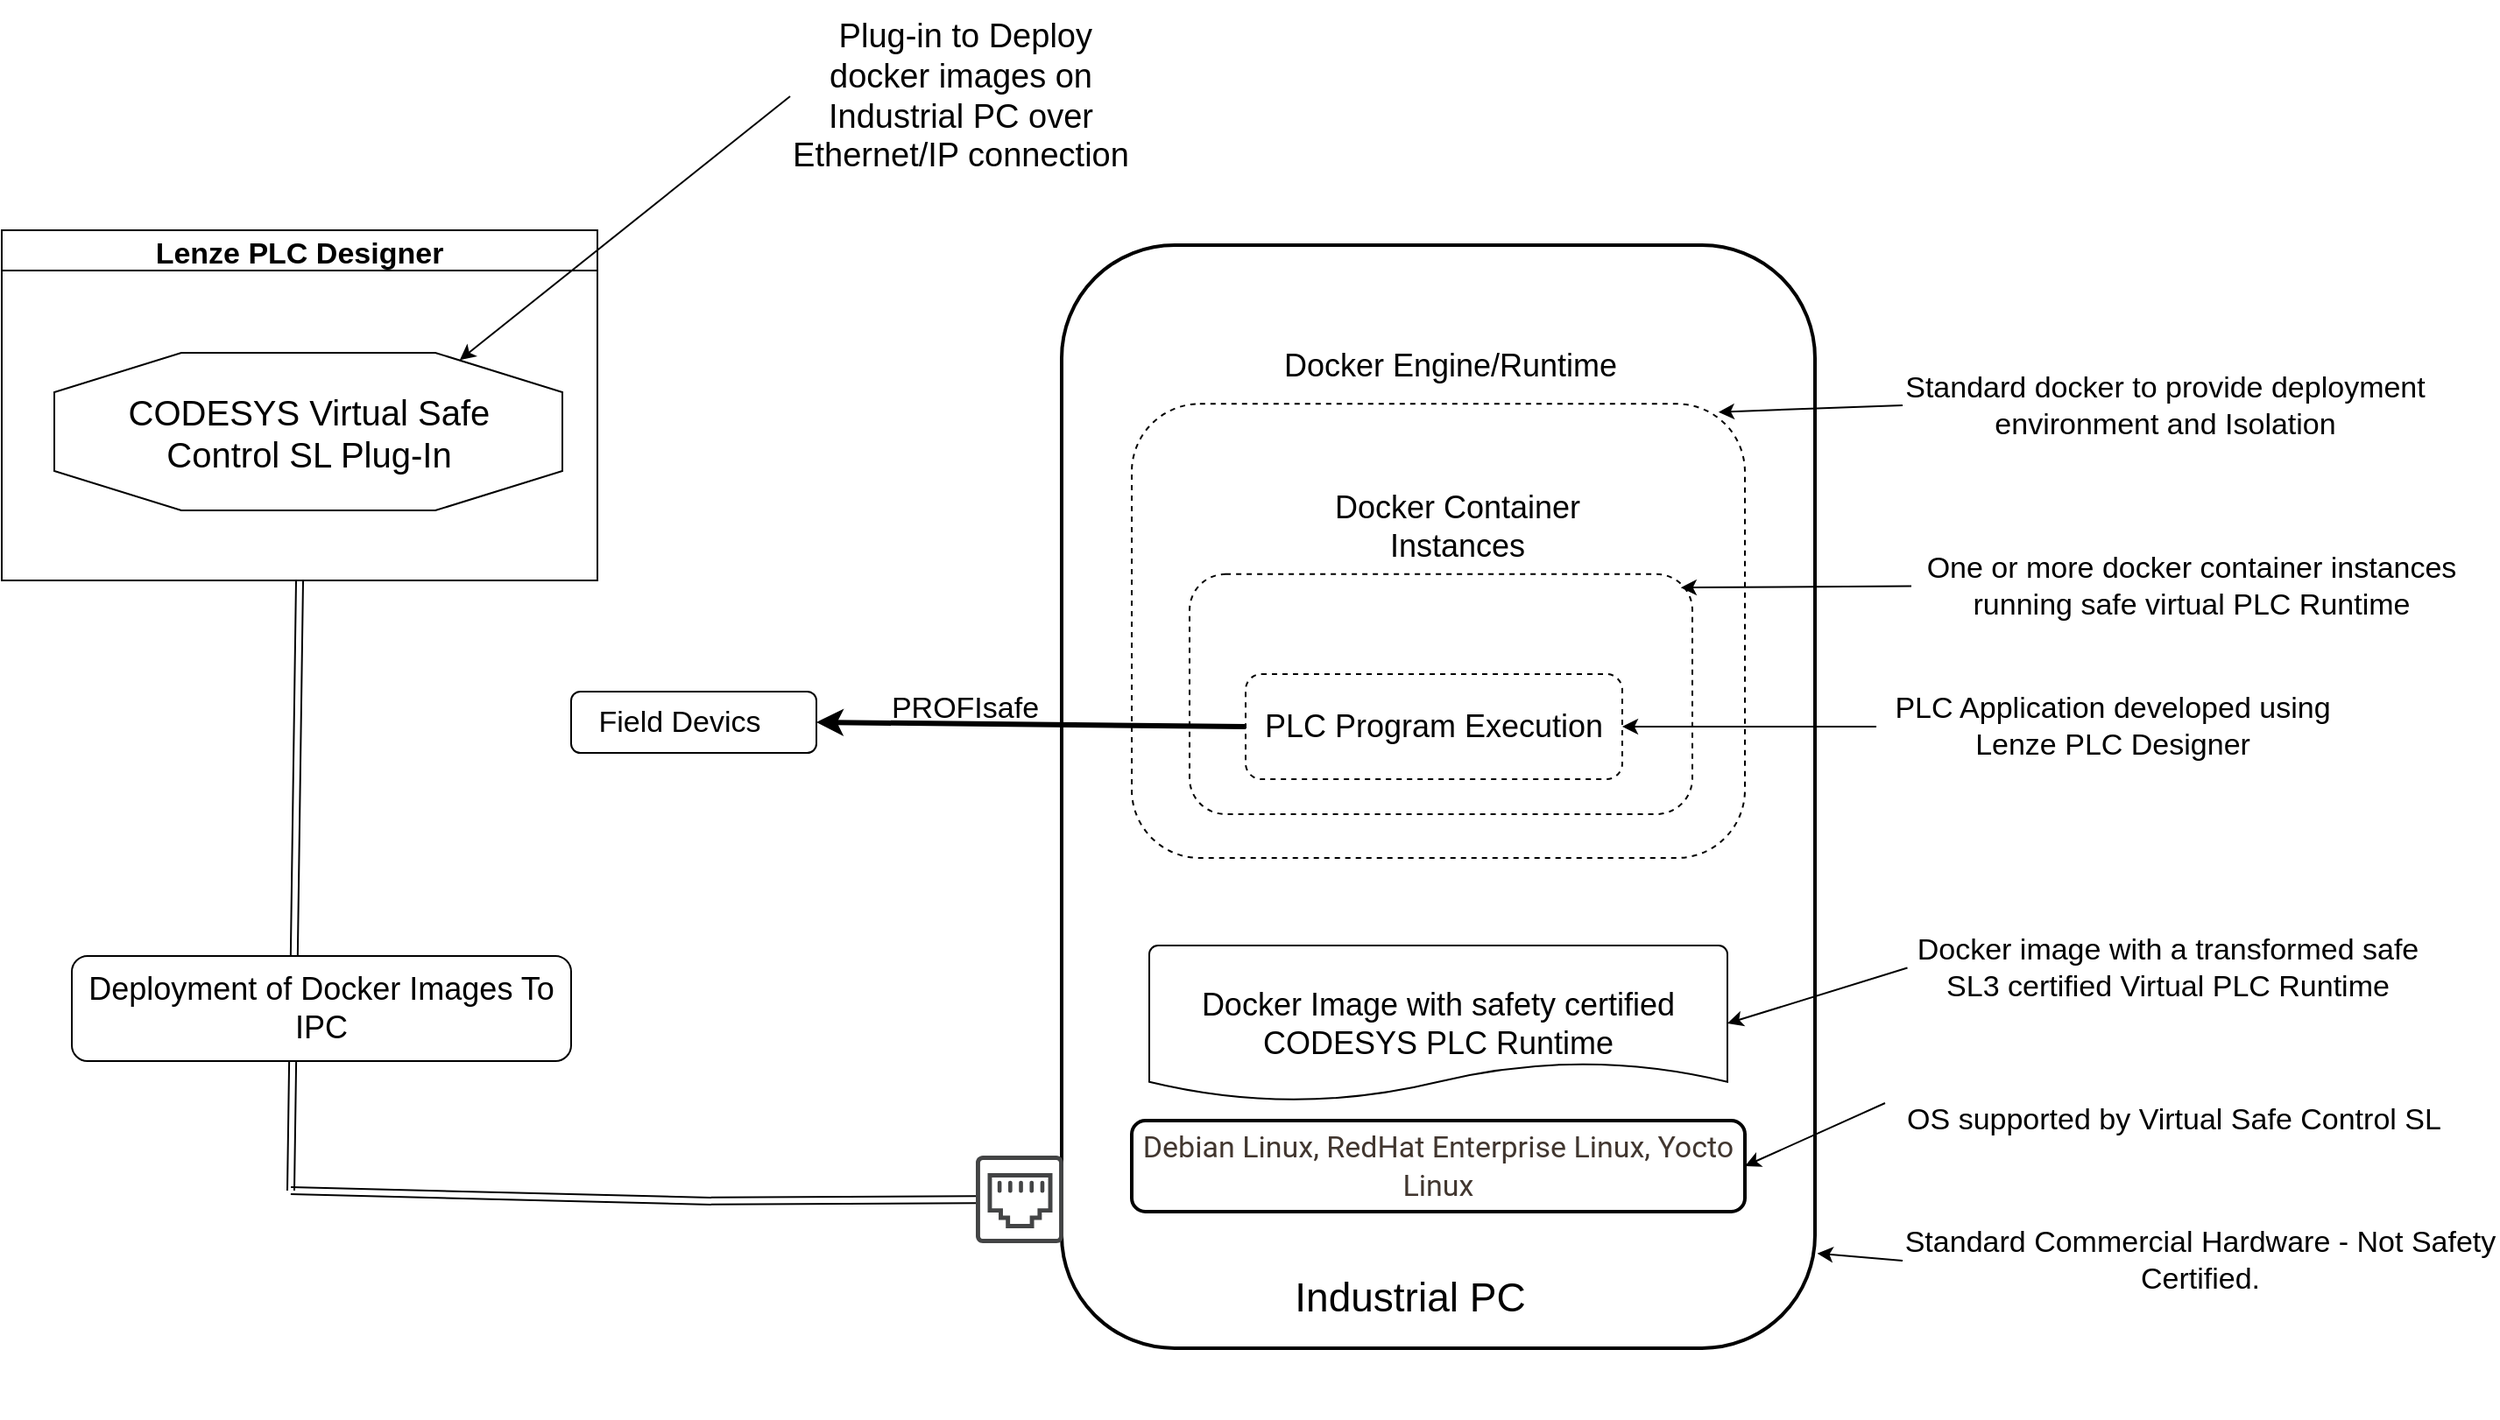 <mxfile version="27.2.0">
  <diagram name="Page-1" id="D7aggsgGusqNKwHGmpUE">
    <mxGraphModel dx="1613" dy="925" grid="1" gridSize="10" guides="1" tooltips="1" connect="1" arrows="1" fold="1" page="1" pageScale="1" pageWidth="850" pageHeight="2200" math="0" shadow="0">
      <root>
        <mxCell id="0" />
        <mxCell id="1" parent="0" />
        <mxCell id="2XYO7jUWF8z6qgWEu6B7-32" value="" style="rounded=1;whiteSpace=wrap;html=1;labelBackgroundColor=none;strokeWidth=2;" parent="1" vertex="1">
          <mxGeometry x="640" y="185" width="430" height="630" as="geometry" />
        </mxCell>
        <mxCell id="2XYO7jUWF8z6qgWEu6B7-1" value="Lenze PLC Designer" style="swimlane;fontSize=17;labelBackgroundColor=none;" parent="1" vertex="1">
          <mxGeometry x="35" y="176.5" width="340" height="200" as="geometry" />
        </mxCell>
        <mxCell id="cCYtjRuljg_lO-Vk8n9Z-22" value="" style="group;labelBackgroundColor=none;" vertex="1" connectable="0" parent="2XYO7jUWF8z6qgWEu6B7-1">
          <mxGeometry x="30" y="70" width="290" height="90" as="geometry" />
        </mxCell>
        <mxCell id="2XYO7jUWF8z6qgWEu6B7-2" value="&lt;h2 style=&quot;text-wrap-mode: wrap; box-sizing: border-box; font-family: Montserrat, sans-serif; line-height: 1.1; color: rgb(51, 51, 51); margin-top: 20px; margin-bottom: 10px; text-align: start; background-color: rgb(255, 255, 255);&quot;&gt;&lt;br&gt;&lt;/h2&gt;" style="verticalLabelPosition=bottom;verticalAlign=top;html=1;shape=mxgraph.basic.polygon;polyCoords=[[0.25,0],[0.75,0],[1,0.25],[1,0.75],[0.75,1],[0.25,1],[0,0.75],[0,0.25]];polyline=0;labelBackgroundColor=none;" parent="cCYtjRuljg_lO-Vk8n9Z-22" vertex="1">
          <mxGeometry width="290" height="90" as="geometry" />
        </mxCell>
        <mxCell id="2XYO7jUWF8z6qgWEu6B7-3" value="CODESYS Virtual Safe Control SL Plug-In" style="text;html=1;align=center;verticalAlign=middle;whiteSpace=wrap;rounded=0;fontSize=20;labelBackgroundColor=none;" parent="cCYtjRuljg_lO-Vk8n9Z-22" vertex="1">
          <mxGeometry x="12.5" y="20" width="265" height="50" as="geometry" />
        </mxCell>
        <mxCell id="2XYO7jUWF8z6qgWEu6B7-11" value="" style="shape=link;html=1;rounded=0;exitX=0.5;exitY=1;exitDx=0;exitDy=0;labelBackgroundColor=none;fontColor=default;" parent="1" source="2XYO7jUWF8z6qgWEu6B7-1" edge="1">
          <mxGeometry width="100" relative="1" as="geometry">
            <mxPoint x="380" y="515" as="sourcePoint" />
            <mxPoint x="200" y="725" as="targetPoint" />
          </mxGeometry>
        </mxCell>
        <mxCell id="2XYO7jUWF8z6qgWEu6B7-12" value="" style="shape=link;html=1;rounded=0;labelBackgroundColor=none;fontColor=default;" parent="1" target="cCYtjRuljg_lO-Vk8n9Z-25" edge="1">
          <mxGeometry width="100" relative="1" as="geometry">
            <mxPoint x="439.807" y="730.903" as="sourcePoint" />
            <mxPoint x="600" y="730.122" as="targetPoint" />
          </mxGeometry>
        </mxCell>
        <mxCell id="2XYO7jUWF8z6qgWEu6B7-30" style="edgeStyle=orthogonalEdgeStyle;rounded=0;orthogonalLoop=1;jettySize=auto;html=1;labelBackgroundColor=none;fontColor=default;" parent="1" edge="1">
          <mxGeometry relative="1" as="geometry">
            <mxPoint x="860" y="325" as="targetPoint" />
            <mxPoint x="860" y="335" as="sourcePoint" />
          </mxGeometry>
        </mxCell>
        <mxCell id="2XYO7jUWF8z6qgWEu6B7-15" value="&lt;span style=&quot;color: rgb(65, 54, 47); font-family: Roboto, Helvetica, Arial, sans-serif; text-align: start; background-color: rgb(255, 255, 255);&quot;&gt;&lt;font&gt;Debian Linux, RedHat Enterprise Linux, Yocto Linux&lt;/font&gt;&lt;/span&gt;" style="rounded=1;whiteSpace=wrap;html=1;fontSize=17;strokeWidth=2;labelBackgroundColor=none;" parent="1" vertex="1">
          <mxGeometry x="680" y="685" width="350" height="52" as="geometry" />
        </mxCell>
        <mxCell id="2XYO7jUWF8z6qgWEu6B7-23" value="&lt;font style=&quot;font-size: 18px;&quot;&gt;Deployment of Docker Images To IPC&lt;/font&gt;" style="rounded=1;whiteSpace=wrap;html=1;fontSize=14;labelBackgroundColor=none;" parent="1" vertex="1">
          <mxGeometry x="75" y="591" width="285" height="60" as="geometry" />
        </mxCell>
        <mxCell id="2XYO7jUWF8z6qgWEu6B7-40" value="" style="shape=link;html=1;rounded=0;labelBackgroundColor=none;fontColor=default;" parent="1" edge="1">
          <mxGeometry width="100" relative="1" as="geometry">
            <mxPoint x="200" y="725" as="sourcePoint" />
            <mxPoint x="440" y="731" as="targetPoint" />
          </mxGeometry>
        </mxCell>
        <mxCell id="2XYO7jUWF8z6qgWEu6B7-42" value="" style="endArrow=classic;html=1;rounded=0;entryX=1;entryY=0.5;entryDx=0;entryDy=0;labelBackgroundColor=none;fontColor=default;" parent="1" target="2XYO7jUWF8z6qgWEu6B7-15" edge="1">
          <mxGeometry width="50" height="50" relative="1" as="geometry">
            <mxPoint x="1110" y="675" as="sourcePoint" />
            <mxPoint x="1240" y="705" as="targetPoint" />
          </mxGeometry>
        </mxCell>
        <mxCell id="2XYO7jUWF8z6qgWEu6B7-43" value="OS supported by Virtual Safe Control SL" style="text;html=1;align=center;verticalAlign=middle;whiteSpace=wrap;rounded=0;fontSize=17;labelBackgroundColor=none;" parent="1" vertex="1">
          <mxGeometry x="1105" y="665" width="340" height="40" as="geometry" />
        </mxCell>
        <mxCell id="2XYO7jUWF8z6qgWEu6B7-45" value="Standard docker to provide deployment environment and Isolation" style="text;html=1;align=center;verticalAlign=middle;whiteSpace=wrap;rounded=0;fontSize=17;labelBackgroundColor=none;" parent="1" vertex="1">
          <mxGeometry x="1120" y="255" width="300" height="43" as="geometry" />
        </mxCell>
        <mxCell id="2XYO7jUWF8z6qgWEu6B7-44" value="" style="endArrow=classic;html=1;rounded=0;entryX=0.957;entryY=0.018;entryDx=0;entryDy=0;exitX=0;exitY=0.5;exitDx=0;exitDy=0;entryPerimeter=0;labelBackgroundColor=none;fontColor=default;" parent="1" source="2XYO7jUWF8z6qgWEu6B7-45" target="2XYO7jUWF8z6qgWEu6B7-20" edge="1">
          <mxGeometry width="50" height="50" relative="1" as="geometry">
            <mxPoint x="1140" y="605" as="sourcePoint" />
            <mxPoint x="1160" y="675" as="targetPoint" />
          </mxGeometry>
        </mxCell>
        <mxCell id="Ht5hQlZElxFA4eWta5OK-2" value="PLC Application developed using Lenze PLC Designer" style="text;html=1;align=center;verticalAlign=middle;whiteSpace=wrap;rounded=0;fontSize=17;labelBackgroundColor=none;" parent="1" vertex="1">
          <mxGeometry x="1105" y="440" width="270" height="40" as="geometry" />
        </mxCell>
        <mxCell id="Ht5hQlZElxFA4eWta5OK-6" value="One or more docker container instances running safe virtual PLC Runtime" style="text;html=1;align=center;verticalAlign=middle;whiteSpace=wrap;rounded=0;fontSize=17;labelBackgroundColor=none;" parent="1" vertex="1">
          <mxGeometry x="1125" y="345" width="320" height="69.5" as="geometry" />
        </mxCell>
        <mxCell id="Ht5hQlZElxFA4eWta5OK-7" value="" style="endArrow=classic;html=1;rounded=0;entryX=1;entryY=0.5;entryDx=0;entryDy=0;exitX=0;exitY=0.5;exitDx=0;exitDy=0;entryPerimeter=0;labelBackgroundColor=none;fontColor=default;" parent="1" source="Ht5hQlZElxFA4eWta5OK-8" edge="1" target="cCYtjRuljg_lO-Vk8n9Z-20">
          <mxGeometry width="50" height="50" relative="1" as="geometry">
            <mxPoint x="1122.75" y="529" as="sourcePoint" />
            <mxPoint x="995.5" y="600.5" as="targetPoint" />
          </mxGeometry>
        </mxCell>
        <mxCell id="Ht5hQlZElxFA4eWta5OK-8" value="Docker image with a transformed safe SL3 certified Virtual PLC Runtime" style="text;html=1;align=center;verticalAlign=middle;whiteSpace=wrap;rounded=0;fontSize=17;labelBackgroundColor=none;" parent="1" vertex="1">
          <mxGeometry x="1122.75" y="577.75" width="297.25" height="40" as="geometry" />
        </mxCell>
        <mxCell id="cCYtjRuljg_lO-Vk8n9Z-3" value="" style="group;labelBackgroundColor=none;" vertex="1" connectable="0" parent="1">
          <mxGeometry x="700" y="200" width="350" height="335" as="geometry" />
        </mxCell>
        <mxCell id="2XYO7jUWF8z6qgWEu6B7-20" value="" style="rounded=1;whiteSpace=wrap;html=1;fontSize=14;dashed=1;labelBackgroundColor=none;" parent="cCYtjRuljg_lO-Vk8n9Z-3" vertex="1">
          <mxGeometry x="-20" y="75.645" width="350" height="259.355" as="geometry" />
        </mxCell>
        <mxCell id="2XYO7jUWF8z6qgWEu6B7-25" value="" style="rounded=1;whiteSpace=wrap;html=1;fontSize=14;dashed=1;labelBackgroundColor=none;" parent="cCYtjRuljg_lO-Vk8n9Z-3" vertex="1">
          <mxGeometry x="13" y="172.9" width="287" height="137.1" as="geometry" />
        </mxCell>
        <mxCell id="2XYO7jUWF8z6qgWEu6B7-35" value="&lt;font style=&quot;font-size: 18px;&quot;&gt;PLC Program Execution&lt;/font&gt;" style="rounded=1;whiteSpace=wrap;html=1;fontSize=14;dashed=1;labelBackgroundColor=none;" parent="cCYtjRuljg_lO-Vk8n9Z-3" vertex="1">
          <mxGeometry x="45" y="230" width="215" height="60" as="geometry" />
        </mxCell>
        <mxCell id="cCYtjRuljg_lO-Vk8n9Z-1" value="Docker Engine/Runtime" style="text;html=1;align=center;verticalAlign=middle;whiteSpace=wrap;rounded=0;fontSize=18;labelBackgroundColor=none;" vertex="1" parent="cCYtjRuljg_lO-Vk8n9Z-3">
          <mxGeometry x="52" y="32.419" width="220" height="43.226" as="geometry" />
        </mxCell>
        <mxCell id="cCYtjRuljg_lO-Vk8n9Z-2" value="Docker Container Instances" style="text;html=1;align=center;verticalAlign=middle;whiteSpace=wrap;rounded=0;fontSize=18;labelBackgroundColor=none;" vertex="1" parent="cCYtjRuljg_lO-Vk8n9Z-3">
          <mxGeometry x="55.5" y="118.871" width="220" height="54.032" as="geometry" />
        </mxCell>
        <mxCell id="Ht5hQlZElxFA4eWta5OK-1" value="" style="endArrow=classic;html=1;rounded=0;entryX=1;entryY=0.5;entryDx=0;entryDy=0;exitX=0;exitY=0.5;exitDx=0;exitDy=0;labelBackgroundColor=none;fontColor=default;" parent="1" source="Ht5hQlZElxFA4eWta5OK-2" edge="1" target="2XYO7jUWF8z6qgWEu6B7-35">
          <mxGeometry width="50" height="50" relative="1" as="geometry">
            <mxPoint x="1150" y="333" as="sourcePoint" />
            <mxPoint x="1032" y="329" as="targetPoint" />
          </mxGeometry>
        </mxCell>
        <mxCell id="Ht5hQlZElxFA4eWta5OK-5" value="" style="endArrow=classic;html=1;rounded=0;entryX=0.977;entryY=0.056;entryDx=0;entryDy=0;exitX=0;exitY=0.5;exitDx=0;exitDy=0;entryPerimeter=0;labelBackgroundColor=none;fontColor=default;" parent="1" source="Ht5hQlZElxFA4eWta5OK-6" edge="1" target="2XYO7jUWF8z6qgWEu6B7-25">
          <mxGeometry width="50" height="50" relative="1" as="geometry">
            <mxPoint x="1147" y="421.5" as="sourcePoint" />
            <mxPoint x="1037" y="417.5" as="targetPoint" />
          </mxGeometry>
        </mxCell>
        <mxCell id="cCYtjRuljg_lO-Vk8n9Z-4" value="" style="endArrow=classic;html=1;rounded=0;entryX=1.003;entryY=0.914;entryDx=0;entryDy=0;labelBackgroundColor=none;fontColor=default;entryPerimeter=0;exitX=0;exitY=0.5;exitDx=0;exitDy=0;" edge="1" parent="1" source="cCYtjRuljg_lO-Vk8n9Z-5" target="2XYO7jUWF8z6qgWEu6B7-32">
          <mxGeometry width="50" height="50" relative="1" as="geometry">
            <mxPoint x="1110" y="757" as="sourcePoint" />
            <mxPoint x="1070.0" y="893" as="targetPoint" />
          </mxGeometry>
        </mxCell>
        <mxCell id="cCYtjRuljg_lO-Vk8n9Z-5" value="Standard Commercial Hardware - Not Safety Certified." style="text;html=1;align=center;verticalAlign=middle;whiteSpace=wrap;rounded=0;fontSize=17;labelBackgroundColor=none;" vertex="1" parent="1">
          <mxGeometry x="1120" y="745" width="340" height="40" as="geometry" />
        </mxCell>
        <mxCell id="cCYtjRuljg_lO-Vk8n9Z-6" value="&amp;nbsp;Plug-in to Deploy docker images on Industrial PC over Ethernet/IP connection" style="text;html=1;align=center;verticalAlign=middle;whiteSpace=wrap;rounded=0;fontSize=19;labelBackgroundColor=none;" vertex="1" parent="1">
          <mxGeometry x="485" y="45" width="195" height="110" as="geometry" />
        </mxCell>
        <mxCell id="cCYtjRuljg_lO-Vk8n9Z-7" value="" style="endArrow=classic;html=1;rounded=0;entryX=0.798;entryY=0.046;entryDx=0;entryDy=0;exitX=0;exitY=0.5;exitDx=0;exitDy=0;entryPerimeter=0;labelBackgroundColor=none;fontColor=default;" edge="1" parent="1" source="cCYtjRuljg_lO-Vk8n9Z-6" target="2XYO7jUWF8z6qgWEu6B7-2">
          <mxGeometry width="50" height="50" relative="1" as="geometry">
            <mxPoint x="535" y="410" as="sourcePoint" />
            <mxPoint x="410" y="85" as="targetPoint" />
          </mxGeometry>
        </mxCell>
        <mxCell id="cCYtjRuljg_lO-Vk8n9Z-8" value="" style="rounded=1;whiteSpace=wrap;html=1;labelBackgroundColor=none;" vertex="1" parent="1">
          <mxGeometry x="360" y="440" width="140" height="35" as="geometry" />
        </mxCell>
        <mxCell id="cCYtjRuljg_lO-Vk8n9Z-15" value="Field Devics" style="text;html=1;align=center;verticalAlign=middle;whiteSpace=wrap;rounded=0;fontSize=17;labelBackgroundColor=none;" vertex="1" parent="1">
          <mxGeometry x="367" y="435" width="110" height="45" as="geometry" />
        </mxCell>
        <mxCell id="cCYtjRuljg_lO-Vk8n9Z-17" value="" style="endArrow=classic;html=1;rounded=0;strokeWidth=3;exitX=0;exitY=0.5;exitDx=0;exitDy=0;entryX=1;entryY=0.5;entryDx=0;entryDy=0;labelBackgroundColor=none;fontColor=default;" edge="1" parent="1" source="2XYO7jUWF8z6qgWEu6B7-35" target="cCYtjRuljg_lO-Vk8n9Z-8">
          <mxGeometry width="50" height="50" relative="1" as="geometry">
            <mxPoint x="880" y="855" as="sourcePoint" />
            <mxPoint x="970" y="815" as="targetPoint" />
          </mxGeometry>
        </mxCell>
        <mxCell id="cCYtjRuljg_lO-Vk8n9Z-19" value="PROFIsafe" style="text;html=1;align=center;verticalAlign=middle;whiteSpace=wrap;rounded=0;fontSize=17;labelBackgroundColor=none;" vertex="1" parent="1">
          <mxGeometry x="530" y="430" width="110" height="40" as="geometry" />
        </mxCell>
        <mxCell id="cCYtjRuljg_lO-Vk8n9Z-20" value="&lt;span style=&quot;font-size: 18px;&quot;&gt;Docker Image with safety certified CODESYS PLC Runtime&lt;/span&gt;" style="strokeWidth=1;html=1;shape=mxgraph.flowchart.document2;whiteSpace=wrap;size=0.25;labelBackgroundColor=none;" vertex="1" parent="1">
          <mxGeometry x="690" y="585" width="330" height="89" as="geometry" />
        </mxCell>
        <mxCell id="cCYtjRuljg_lO-Vk8n9Z-23" value="&#xa;&lt;span style=&quot;font-family: Helvetica; font-style: normal; font-variant-ligatures: normal; font-variant-caps: normal; font-weight: 400; letter-spacing: normal; orphans: 2; text-align: center; text-indent: 0px; text-transform: none; widows: 2; word-spacing: 0px; -webkit-text-stroke-width: 0px; white-space: normal; text-decoration-thickness: initial; text-decoration-style: initial; text-decoration-color: initial; float: none; display: inline !important;&quot;&gt;Industrial PC&lt;/span&gt;&#xa;&#xa;" style="text;html=1;align=center;verticalAlign=middle;rounded=0;fontSize=23;labelBackgroundColor=none;strokeWidth=0;strokeColor=none;fontColor=default;labelBorderColor=none;whiteSpace=wrap;textShadow=0;" vertex="1" parent="1">
          <mxGeometry x="744" y="775" width="190" height="50" as="geometry" />
        </mxCell>
        <mxCell id="cCYtjRuljg_lO-Vk8n9Z-25" value="" style="sketch=0;pointerEvents=1;shadow=0;dashed=0;html=1;strokeColor=none;fillColor=#434445;aspect=fixed;labelPosition=center;verticalLabelPosition=bottom;verticalAlign=top;align=center;outlineConnect=0;shape=mxgraph.vvd.ethernet_port;" vertex="1" parent="1">
          <mxGeometry x="591" y="705" width="50" height="50" as="geometry" />
        </mxCell>
      </root>
    </mxGraphModel>
  </diagram>
</mxfile>
